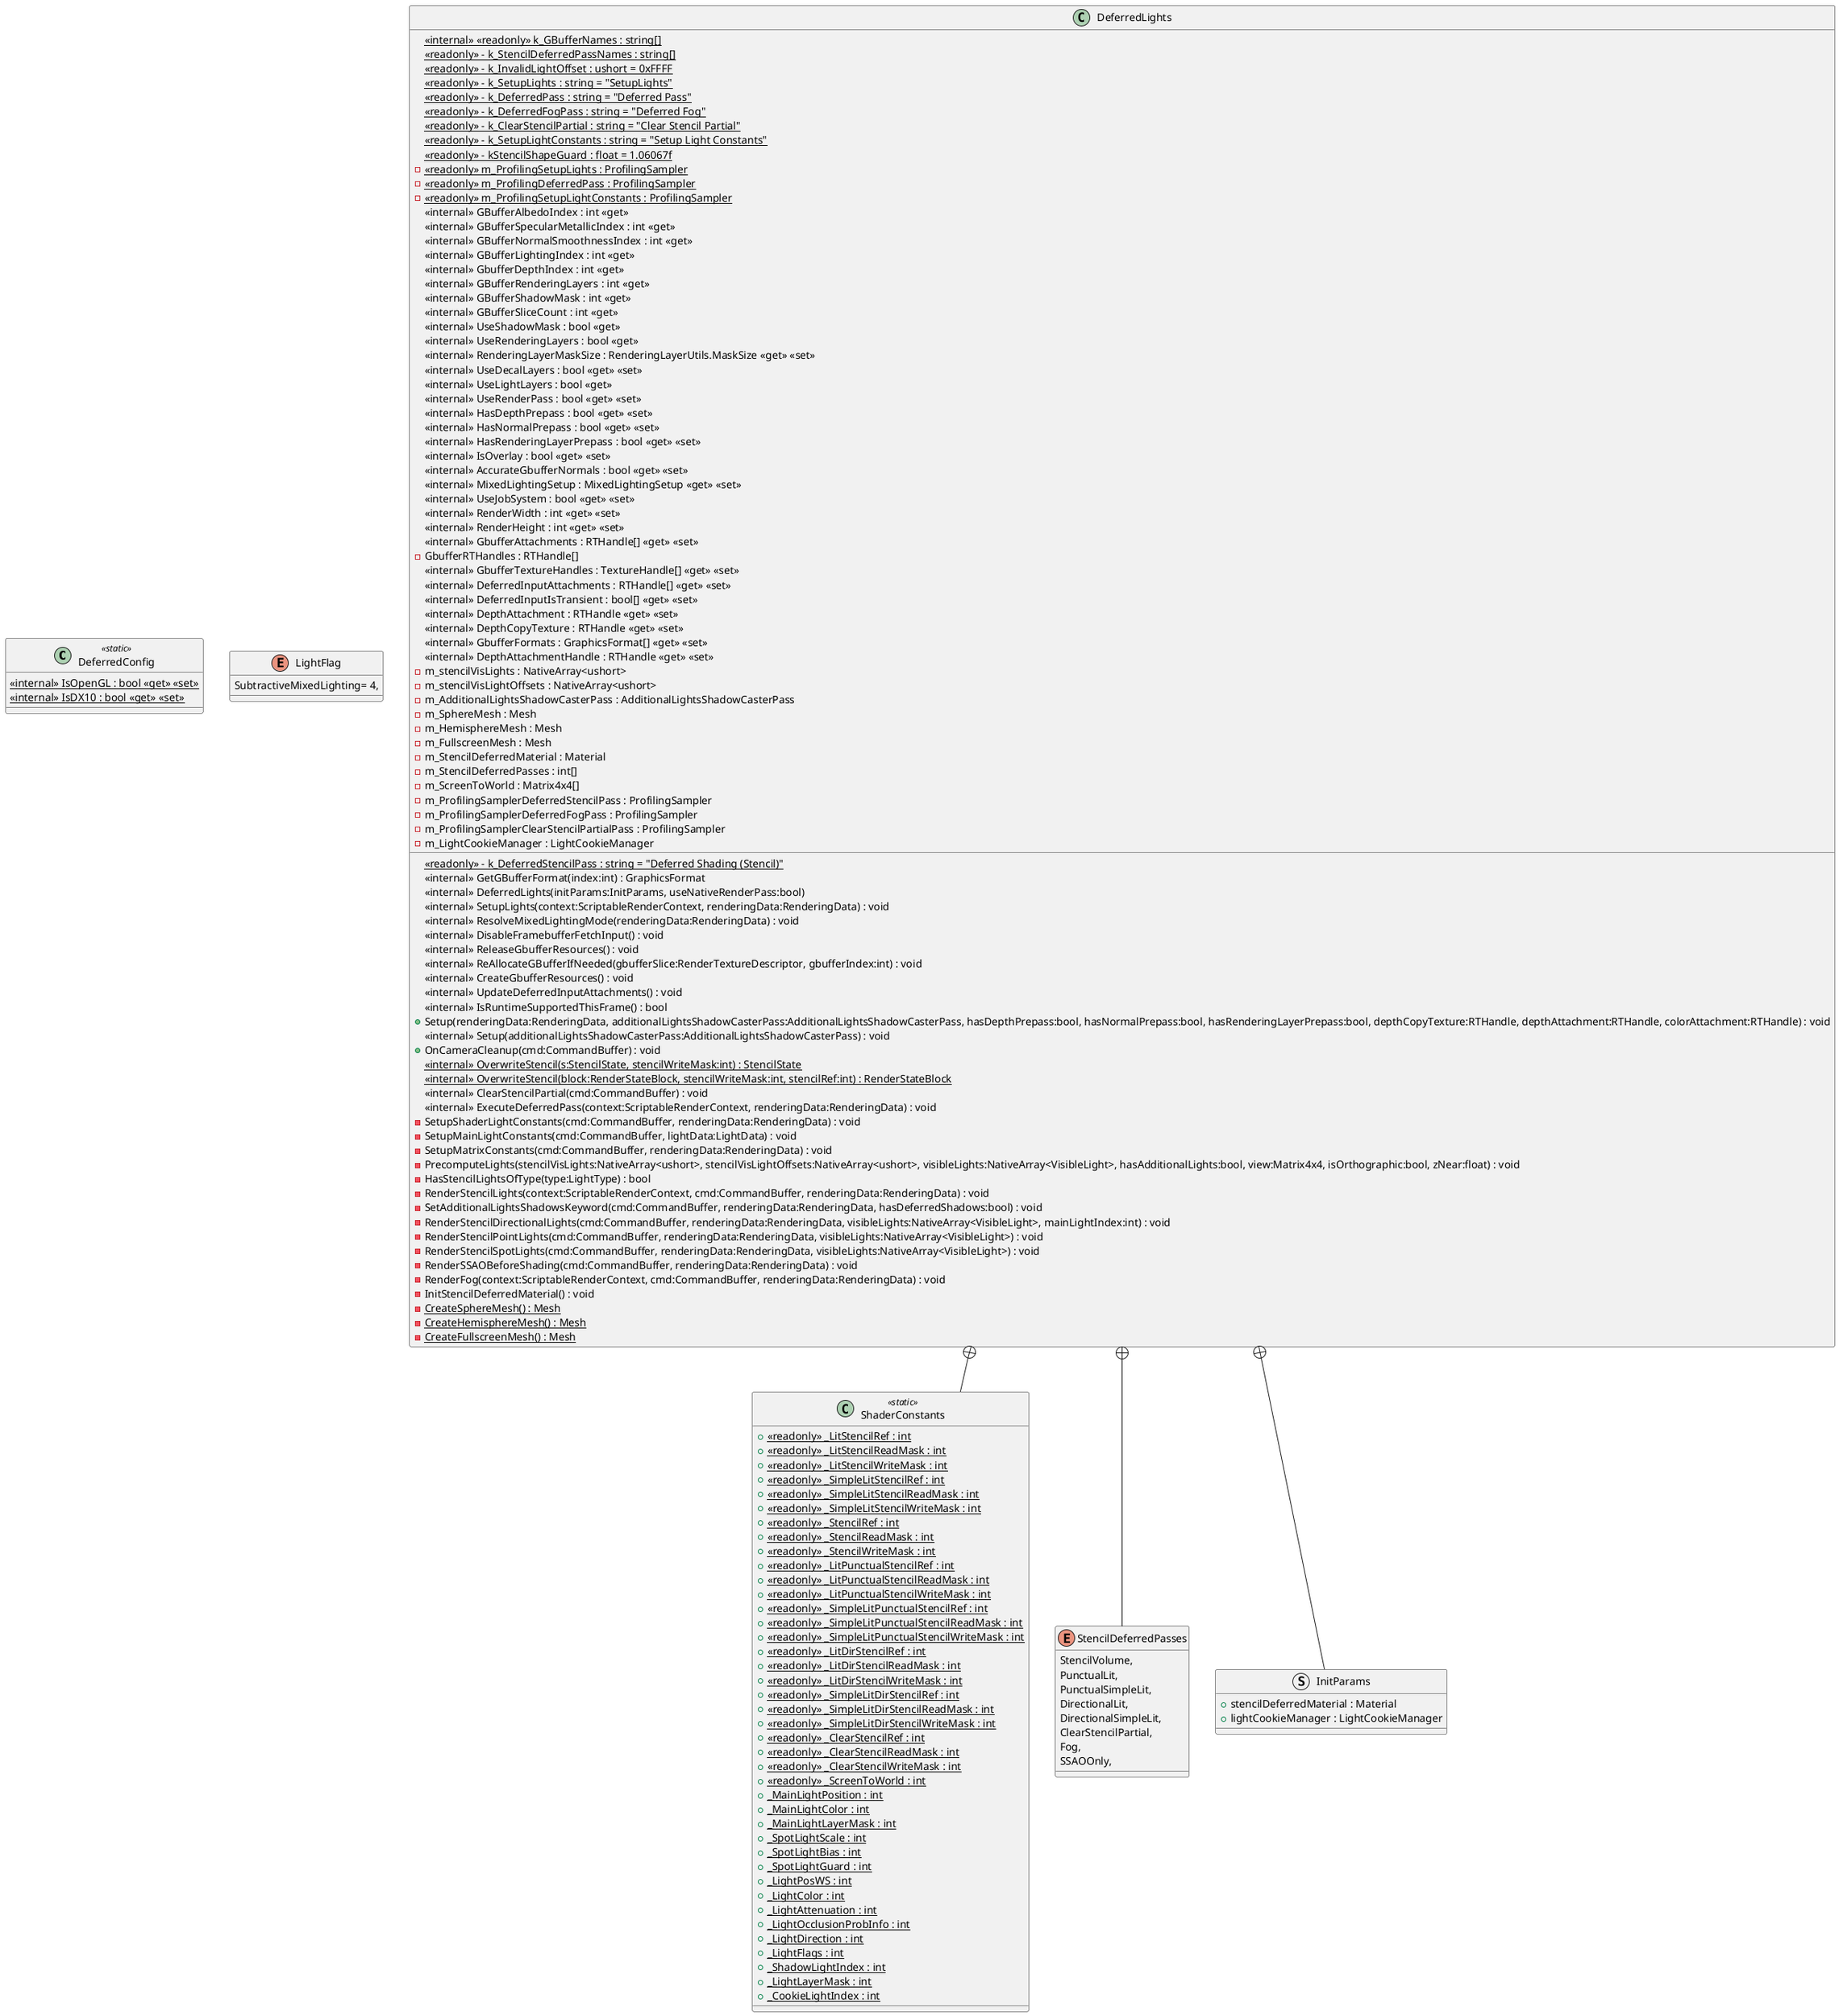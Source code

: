 @startuml
class DeferredConfig <<static>> {
    <<internal>> {static} IsOpenGL : bool <<get>> <<set>>
    <<internal>> {static} IsDX10 : bool <<get>> <<set>>
}
enum LightFlag {
    SubtractiveMixedLighting= 4,
}
class DeferredLights {
    <<internal>> {static} <<readonly>> k_GBufferNames : string[]
    {static} <<readonly>> - k_StencilDeferredPassNames : string[]
    {static} <<readonly>> - k_InvalidLightOffset : ushort = 0xFFFF
    {static} <<readonly>> - k_SetupLights : string = "SetupLights"
    {static} <<readonly>> - k_DeferredPass : string = "Deferred Pass"
    {static} <<readonly>> - k_DeferredStencilPass : string = "Deferred Shading (Stencil)"
    {static} <<readonly>> - k_DeferredFogPass : string = "Deferred Fog"
    {static} <<readonly>> - k_ClearStencilPartial : string = "Clear Stencil Partial"
    {static} <<readonly>> - k_SetupLightConstants : string = "Setup Light Constants"
    {static} <<readonly>> - kStencilShapeGuard : float = 1.06067f
    - {static} <<readonly>> m_ProfilingSetupLights : ProfilingSampler
    - {static} <<readonly>> m_ProfilingDeferredPass : ProfilingSampler
    - {static} <<readonly>> m_ProfilingSetupLightConstants : ProfilingSampler
    <<internal>> GBufferAlbedoIndex : int <<get>>
    <<internal>> GBufferSpecularMetallicIndex : int <<get>>
    <<internal>> GBufferNormalSmoothnessIndex : int <<get>>
    <<internal>> GBufferLightingIndex : int <<get>>
    <<internal>> GbufferDepthIndex : int <<get>>
    <<internal>> GBufferRenderingLayers : int <<get>>
    <<internal>> GBufferShadowMask : int <<get>>
    <<internal>> GBufferSliceCount : int <<get>>
    <<internal>> GetGBufferFormat(index:int) : GraphicsFormat
    <<internal>> UseShadowMask : bool <<get>>
    <<internal>> UseRenderingLayers : bool <<get>>
    <<internal>> RenderingLayerMaskSize : RenderingLayerUtils.MaskSize <<get>> <<set>>
    <<internal>> UseDecalLayers : bool <<get>> <<set>>
    <<internal>> UseLightLayers : bool <<get>>
    <<internal>> UseRenderPass : bool <<get>> <<set>>
    <<internal>> HasDepthPrepass : bool <<get>> <<set>>
    <<internal>> HasNormalPrepass : bool <<get>> <<set>>
    <<internal>> HasRenderingLayerPrepass : bool <<get>> <<set>>
    <<internal>> IsOverlay : bool <<get>> <<set>>
    <<internal>> AccurateGbufferNormals : bool <<get>> <<set>>
    <<internal>> MixedLightingSetup : MixedLightingSetup <<get>> <<set>>
    <<internal>> UseJobSystem : bool <<get>> <<set>>
    <<internal>> RenderWidth : int <<get>> <<set>>
    <<internal>> RenderHeight : int <<get>> <<set>>
    <<internal>> GbufferAttachments : RTHandle[] <<get>> <<set>>
    - GbufferRTHandles : RTHandle[]
    <<internal>> GbufferTextureHandles : TextureHandle[] <<get>> <<set>>
    <<internal>> DeferredInputAttachments : RTHandle[] <<get>> <<set>>
    <<internal>> DeferredInputIsTransient : bool[] <<get>> <<set>>
    <<internal>> DepthAttachment : RTHandle <<get>> <<set>>
    <<internal>> DepthCopyTexture : RTHandle <<get>> <<set>>
    <<internal>> GbufferFormats : GraphicsFormat[] <<get>> <<set>>
    <<internal>> DepthAttachmentHandle : RTHandle <<get>> <<set>>
    - m_stencilVisLights : NativeArray<ushort>
    - m_stencilVisLightOffsets : NativeArray<ushort>
    - m_AdditionalLightsShadowCasterPass : AdditionalLightsShadowCasterPass
    - m_SphereMesh : Mesh
    - m_HemisphereMesh : Mesh
    - m_FullscreenMesh : Mesh
    - m_StencilDeferredMaterial : Material
    - m_StencilDeferredPasses : int[]
    - m_ScreenToWorld : Matrix4x4[]
    - m_ProfilingSamplerDeferredStencilPass : ProfilingSampler
    - m_ProfilingSamplerDeferredFogPass : ProfilingSampler
    - m_ProfilingSamplerClearStencilPartialPass : ProfilingSampler
    - m_LightCookieManager : LightCookieManager
    <<internal>> DeferredLights(initParams:InitParams, useNativeRenderPass:bool)
    <<internal>> SetupLights(context:ScriptableRenderContext, renderingData:RenderingData) : void
    <<internal>> ResolveMixedLightingMode(renderingData:RenderingData) : void
    <<internal>> DisableFramebufferFetchInput() : void
    <<internal>> ReleaseGbufferResources() : void
    <<internal>> ReAllocateGBufferIfNeeded(gbufferSlice:RenderTextureDescriptor, gbufferIndex:int) : void
    <<internal>> CreateGbufferResources() : void
    <<internal>> UpdateDeferredInputAttachments() : void
    <<internal>> IsRuntimeSupportedThisFrame() : bool
    + Setup(renderingData:RenderingData, additionalLightsShadowCasterPass:AdditionalLightsShadowCasterPass, hasDepthPrepass:bool, hasNormalPrepass:bool, hasRenderingLayerPrepass:bool, depthCopyTexture:RTHandle, depthAttachment:RTHandle, colorAttachment:RTHandle) : void
    <<internal>> Setup(additionalLightsShadowCasterPass:AdditionalLightsShadowCasterPass) : void
    + OnCameraCleanup(cmd:CommandBuffer) : void
    <<internal>> {static} OverwriteStencil(s:StencilState, stencilWriteMask:int) : StencilState
    <<internal>> {static} OverwriteStencil(block:RenderStateBlock, stencilWriteMask:int, stencilRef:int) : RenderStateBlock
    <<internal>> ClearStencilPartial(cmd:CommandBuffer) : void
    <<internal>> ExecuteDeferredPass(context:ScriptableRenderContext, renderingData:RenderingData) : void
    - SetupShaderLightConstants(cmd:CommandBuffer, renderingData:RenderingData) : void
    - SetupMainLightConstants(cmd:CommandBuffer, lightData:LightData) : void
    - SetupMatrixConstants(cmd:CommandBuffer, renderingData:RenderingData) : void
    - PrecomputeLights(stencilVisLights:NativeArray<ushort>, stencilVisLightOffsets:NativeArray<ushort>, visibleLights:NativeArray<VisibleLight>, hasAdditionalLights:bool, view:Matrix4x4, isOrthographic:bool, zNear:float) : void
    - HasStencilLightsOfType(type:LightType) : bool
    - RenderStencilLights(context:ScriptableRenderContext, cmd:CommandBuffer, renderingData:RenderingData) : void
    - SetAdditionalLightsShadowsKeyword(cmd:CommandBuffer, renderingData:RenderingData, hasDeferredShadows:bool) : void
    - RenderStencilDirectionalLights(cmd:CommandBuffer, renderingData:RenderingData, visibleLights:NativeArray<VisibleLight>, mainLightIndex:int) : void
    - RenderStencilPointLights(cmd:CommandBuffer, renderingData:RenderingData, visibleLights:NativeArray<VisibleLight>) : void
    - RenderStencilSpotLights(cmd:CommandBuffer, renderingData:RenderingData, visibleLights:NativeArray<VisibleLight>) : void
    - RenderSSAOBeforeShading(cmd:CommandBuffer, renderingData:RenderingData) : void
    - RenderFog(context:ScriptableRenderContext, cmd:CommandBuffer, renderingData:RenderingData) : void
    - InitStencilDeferredMaterial() : void
    {static} - CreateSphereMesh() : Mesh
    {static} - CreateHemisphereMesh() : Mesh
    {static} - CreateFullscreenMesh() : Mesh
}
class ShaderConstants <<static>> {
    + {static} <<readonly>> _LitStencilRef : int
    + {static} <<readonly>> _LitStencilReadMask : int
    + {static} <<readonly>> _LitStencilWriteMask : int
    + {static} <<readonly>> _SimpleLitStencilRef : int
    + {static} <<readonly>> _SimpleLitStencilReadMask : int
    + {static} <<readonly>> _SimpleLitStencilWriteMask : int
    + {static} <<readonly>> _StencilRef : int
    + {static} <<readonly>> _StencilReadMask : int
    + {static} <<readonly>> _StencilWriteMask : int
    + {static} <<readonly>> _LitPunctualStencilRef : int
    + {static} <<readonly>> _LitPunctualStencilReadMask : int
    + {static} <<readonly>> _LitPunctualStencilWriteMask : int
    + {static} <<readonly>> _SimpleLitPunctualStencilRef : int
    + {static} <<readonly>> _SimpleLitPunctualStencilReadMask : int
    + {static} <<readonly>> _SimpleLitPunctualStencilWriteMask : int
    + {static} <<readonly>> _LitDirStencilRef : int
    + {static} <<readonly>> _LitDirStencilReadMask : int
    + {static} <<readonly>> _LitDirStencilWriteMask : int
    + {static} <<readonly>> _SimpleLitDirStencilRef : int
    + {static} <<readonly>> _SimpleLitDirStencilReadMask : int
    + {static} <<readonly>> _SimpleLitDirStencilWriteMask : int
    + {static} <<readonly>> _ClearStencilRef : int
    + {static} <<readonly>> _ClearStencilReadMask : int
    + {static} <<readonly>> _ClearStencilWriteMask : int
    + {static} <<readonly>> _ScreenToWorld : int
    + {static} _MainLightPosition : int
    + {static} _MainLightColor : int
    + {static} _MainLightLayerMask : int
    + {static} _SpotLightScale : int
    + {static} _SpotLightBias : int
    + {static} _SpotLightGuard : int
    + {static} _LightPosWS : int
    + {static} _LightColor : int
    + {static} _LightAttenuation : int
    + {static} _LightOcclusionProbInfo : int
    + {static} _LightDirection : int
    + {static} _LightFlags : int
    + {static} _ShadowLightIndex : int
    + {static} _LightLayerMask : int
    + {static} _CookieLightIndex : int
}
enum StencilDeferredPasses {
    StencilVolume,
    PunctualLit,
    PunctualSimpleLit,
    DirectionalLit,
    DirectionalSimpleLit,
    ClearStencilPartial,
    Fog,
    SSAOOnly,
}
struct InitParams {
    + stencilDeferredMaterial : Material
    + lightCookieManager : LightCookieManager
}
DeferredLights +-- ShaderConstants
DeferredLights +-- StencilDeferredPasses
DeferredLights +-- InitParams
@enduml
